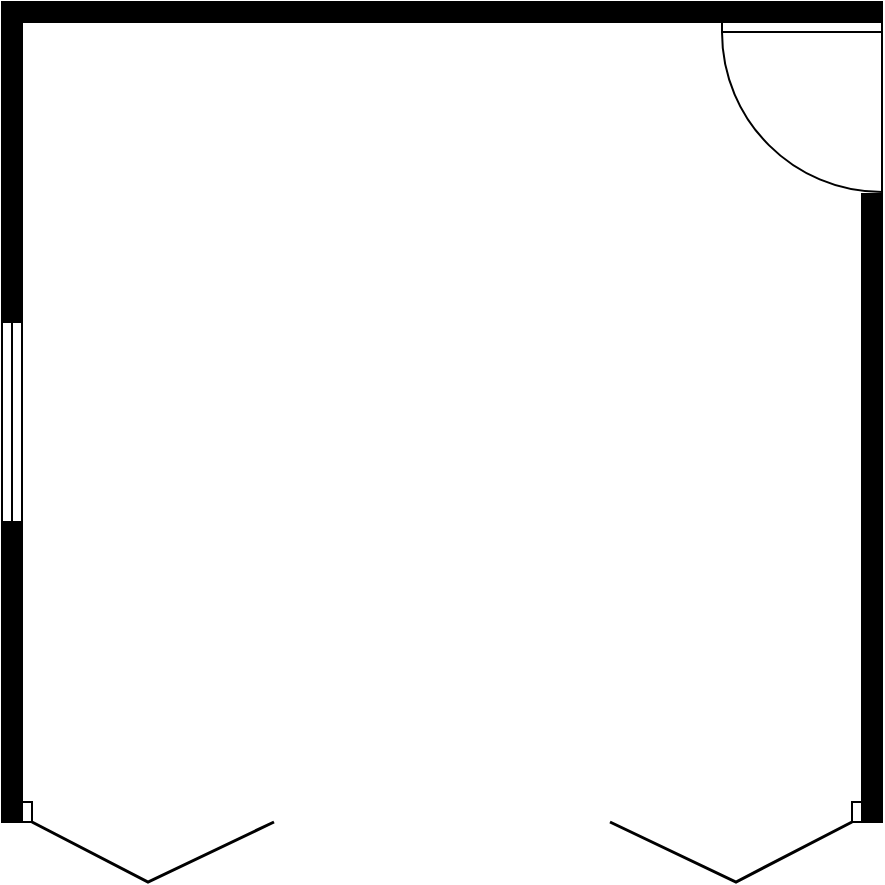 <mxfile version="21.3.2" type="google">
  <diagram name="Page-1" id="38b20595-45e3-9b7f-d5ca-b57f44c5b66d">
    <mxGraphModel grid="1" page="1" gridSize="10" guides="1" tooltips="1" connect="1" arrows="1" fold="1" pageScale="1" pageWidth="1100" pageHeight="850" background="none" math="0" shadow="0">
      <root>
        <mxCell id="0" />
        <mxCell id="1" parent="0" />
        <mxCell id="0VVCmJiiRC4MUde2Vi9A-1" value="" style="verticalLabelPosition=bottom;html=1;verticalAlign=top;align=center;shape=mxgraph.floorplan.wall;fillColor=strokeColor;" vertex="1" parent="1">
          <mxGeometry x="320" y="190" width="440" height="10" as="geometry" />
        </mxCell>
        <mxCell id="0VVCmJiiRC4MUde2Vi9A-2" value="" style="verticalLabelPosition=bottom;html=1;verticalAlign=top;align=center;shape=mxgraph.floorplan.wall;fillColor=strokeColor;direction=south;" vertex="1" parent="1">
          <mxGeometry x="750" y="286" width="10" height="314" as="geometry" />
        </mxCell>
        <mxCell id="0VVCmJiiRC4MUde2Vi9A-3" value="" style="verticalLabelPosition=bottom;html=1;verticalAlign=top;align=center;shape=mxgraph.floorplan.wall;fillColor=strokeColor;direction=south;" vertex="1" parent="1">
          <mxGeometry x="320" y="200" width="10" height="400" as="geometry" />
        </mxCell>
        <mxCell id="0VVCmJiiRC4MUde2Vi9A-4" value="" style="verticalLabelPosition=bottom;html=1;verticalAlign=top;align=center;shape=mxgraph.floorplan.window;rotation=90;" vertex="1" parent="1">
          <mxGeometry x="275" y="395" width="100" height="10" as="geometry" />
        </mxCell>
        <mxCell id="0VVCmJiiRC4MUde2Vi9A-7" value="" style="verticalLabelPosition=bottom;html=1;verticalAlign=top;align=center;shape=mxgraph.floorplan.doorRight;aspect=fixed;" vertex="1" parent="1">
          <mxGeometry x="680" y="200" width="80" height="85" as="geometry" />
        </mxCell>
        <mxCell id="0VVCmJiiRC4MUde2Vi9A-9" value="" style="verticalLabelPosition=bottom;html=1;verticalAlign=top;align=center;shape=mxgraph.floorplan.doorBifold;dx=0.3;rotation=-180;" vertex="1" parent="1">
          <mxGeometry x="330" y="590" width="420" height="40" as="geometry" />
        </mxCell>
      </root>
    </mxGraphModel>
  </diagram>
</mxfile>
